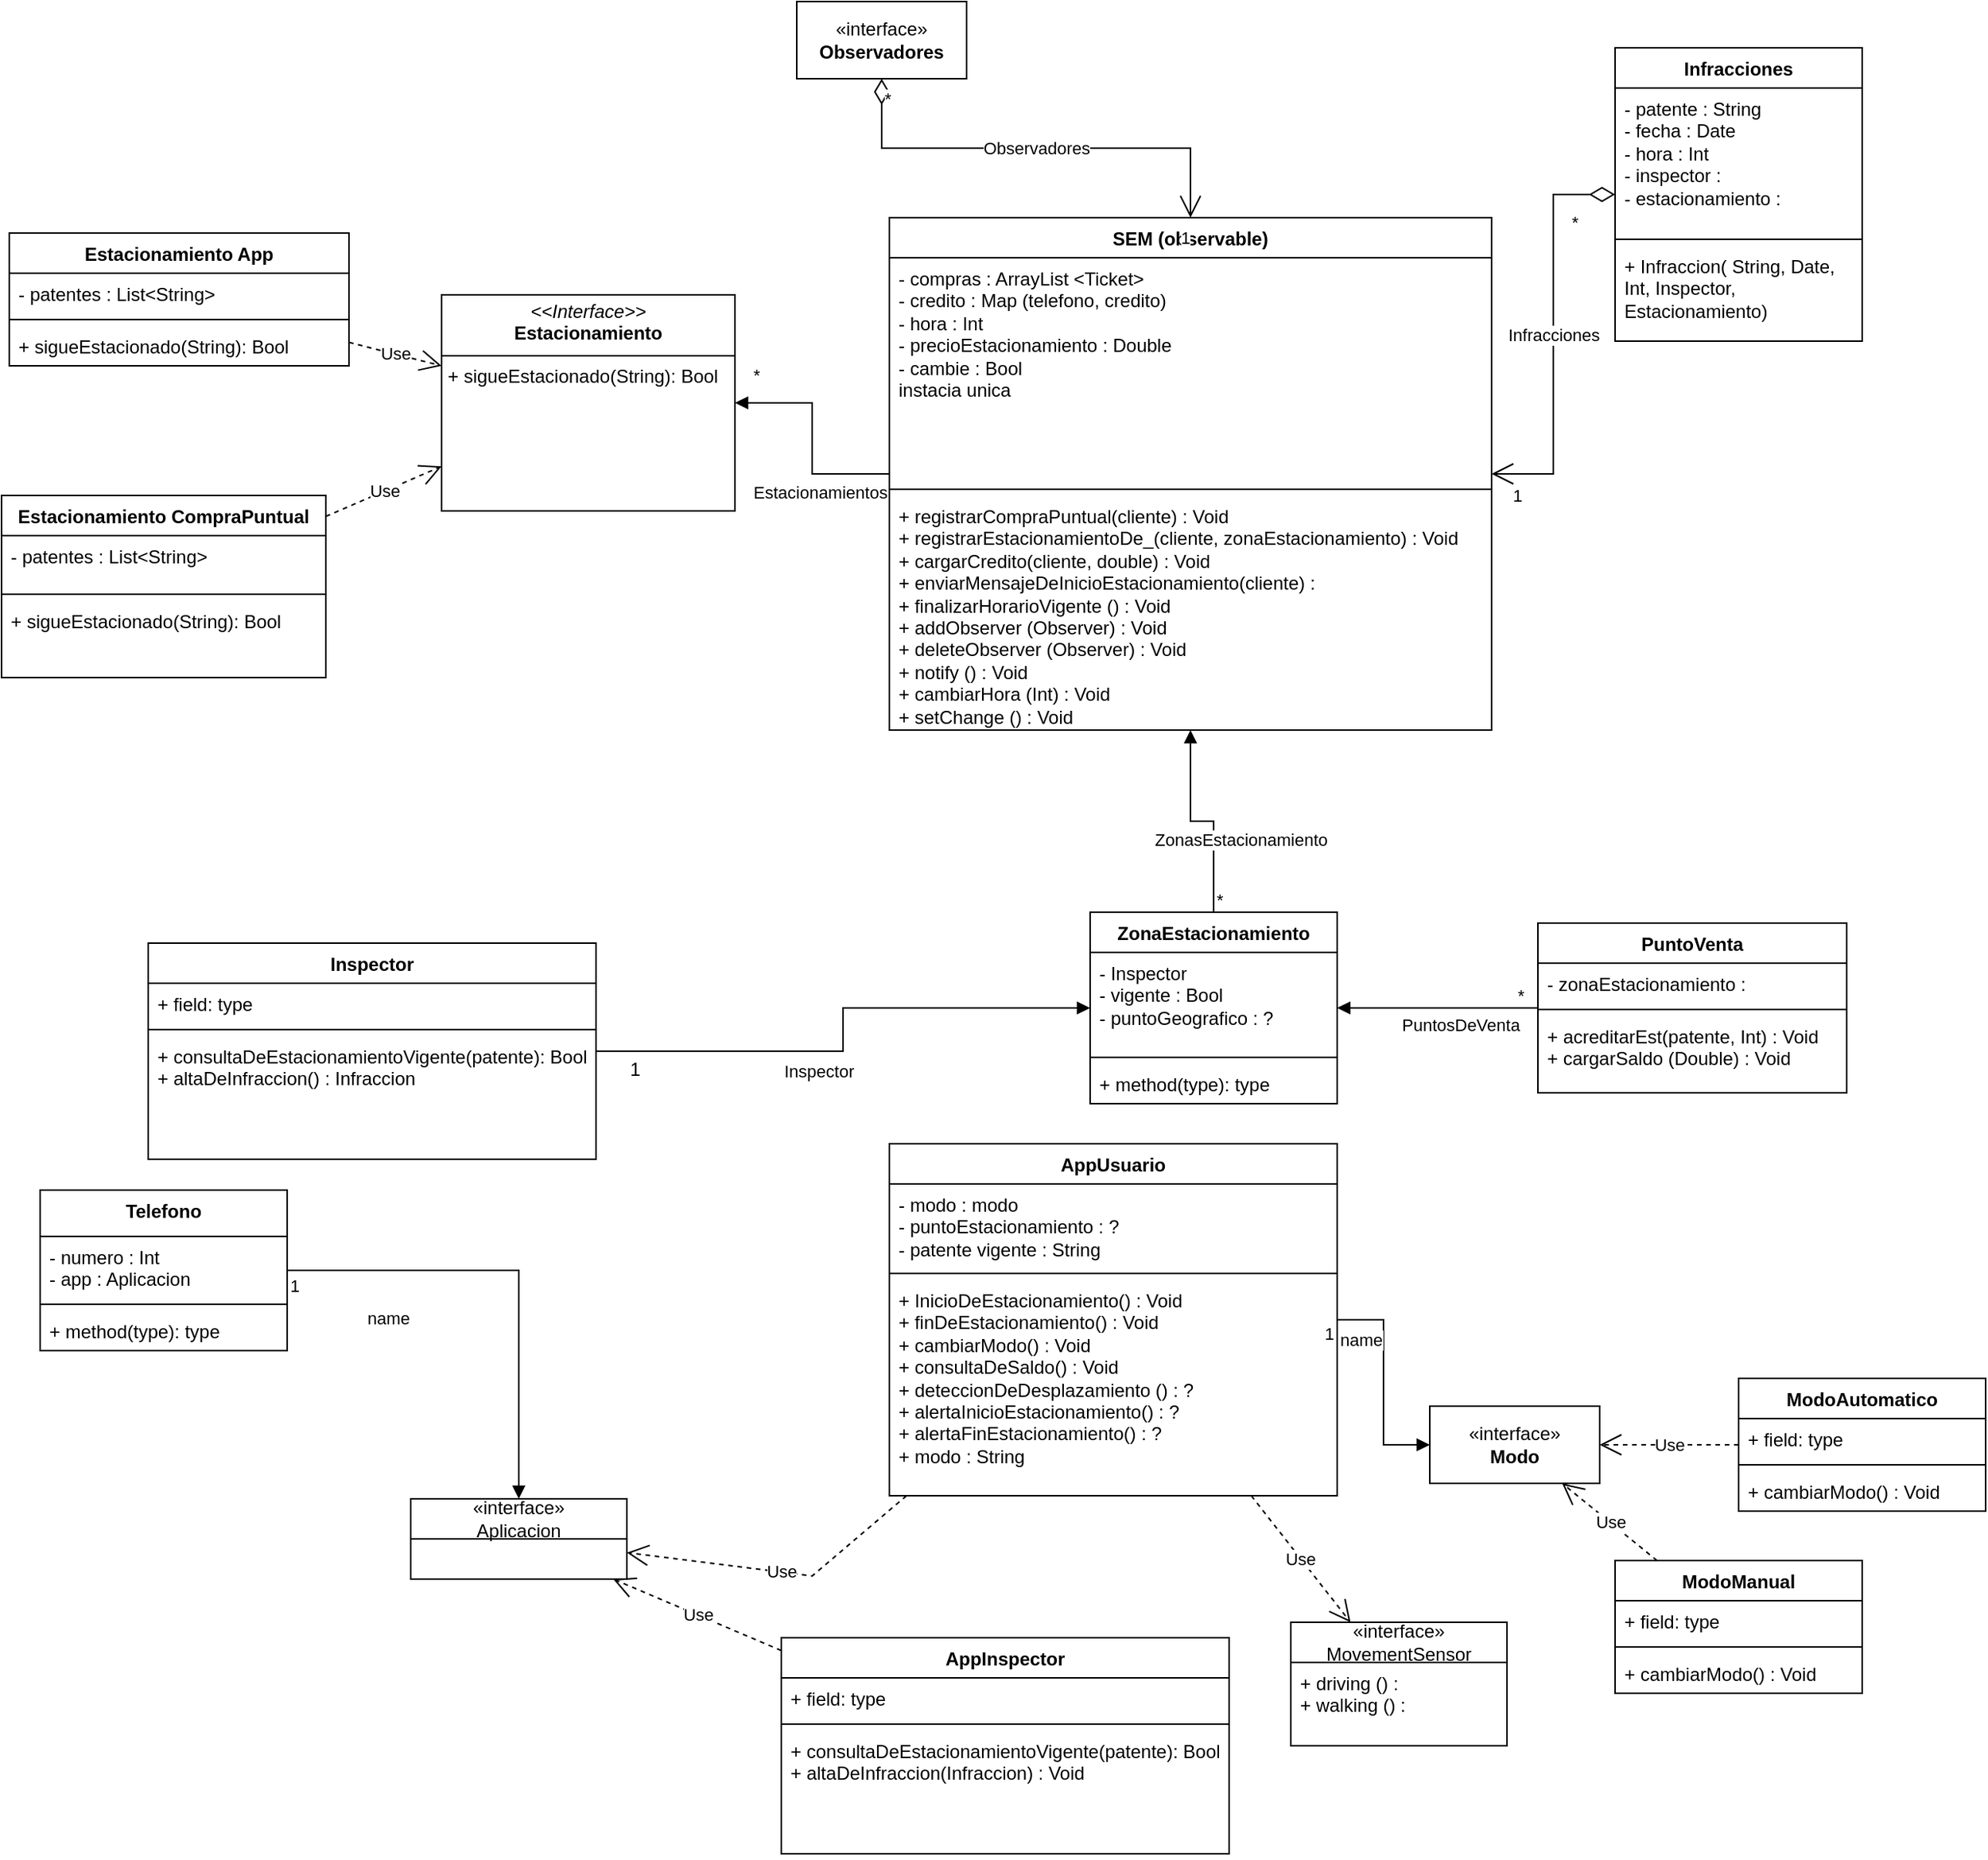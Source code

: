 <mxfile version="24.4.0" type="device">
  <diagram name="Página-1" id="XTu4WGka2R_DLcnF8r3q">
    <mxGraphModel dx="2345" dy="1956" grid="1" gridSize="10" guides="1" tooltips="1" connect="1" arrows="1" fold="1" page="1" pageScale="1" pageWidth="827" pageHeight="1169" math="0" shadow="0">
      <root>
        <mxCell id="0" />
        <mxCell id="1" parent="0" />
        <mxCell id="ymjxS3A1cUJD00krCVP6-1" value="ZonaEstacionamiento" style="swimlane;fontStyle=1;align=center;verticalAlign=top;childLayout=stackLayout;horizontal=1;startSize=26;horizontalStack=0;resizeParent=1;resizeParentMax=0;resizeLast=0;collapsible=1;marginBottom=0;whiteSpace=wrap;html=1;" parent="1" vertex="1">
          <mxGeometry x="650" y="490" width="160" height="124" as="geometry" />
        </mxCell>
        <mxCell id="ymjxS3A1cUJD00krCVP6-2" value="&lt;div&gt;- Inspector&lt;/div&gt;&lt;div&gt;- vigente : Bool&lt;/div&gt;&lt;div&gt;- puntoGeografico : ?&amp;nbsp;&lt;/div&gt;" style="text;strokeColor=none;fillColor=none;align=left;verticalAlign=top;spacingLeft=4;spacingRight=4;overflow=hidden;rotatable=0;points=[[0,0.5],[1,0.5]];portConstraint=eastwest;whiteSpace=wrap;html=1;" parent="ymjxS3A1cUJD00krCVP6-1" vertex="1">
          <mxGeometry y="26" width="160" height="64" as="geometry" />
        </mxCell>
        <mxCell id="ymjxS3A1cUJD00krCVP6-3" value="" style="line;strokeWidth=1;fillColor=none;align=left;verticalAlign=middle;spacingTop=-1;spacingLeft=3;spacingRight=3;rotatable=0;labelPosition=right;points=[];portConstraint=eastwest;strokeColor=inherit;" parent="ymjxS3A1cUJD00krCVP6-1" vertex="1">
          <mxGeometry y="90" width="160" height="8" as="geometry" />
        </mxCell>
        <mxCell id="ymjxS3A1cUJD00krCVP6-4" value="+ method(type): type" style="text;strokeColor=none;fillColor=none;align=left;verticalAlign=top;spacingLeft=4;spacingRight=4;overflow=hidden;rotatable=0;points=[[0,0.5],[1,0.5]];portConstraint=eastwest;whiteSpace=wrap;html=1;" parent="ymjxS3A1cUJD00krCVP6-1" vertex="1">
          <mxGeometry y="98" width="160" height="26" as="geometry" />
        </mxCell>
        <mxCell id="ymjxS3A1cUJD00krCVP6-5" value="PuntoVenta" style="swimlane;fontStyle=1;align=center;verticalAlign=top;childLayout=stackLayout;horizontal=1;startSize=26;horizontalStack=0;resizeParent=1;resizeParentMax=0;resizeLast=0;collapsible=1;marginBottom=0;whiteSpace=wrap;html=1;" parent="1" vertex="1">
          <mxGeometry x="940" y="497" width="200" height="110" as="geometry" />
        </mxCell>
        <mxCell id="ymjxS3A1cUJD00krCVP6-6" value="- zonaEstacionamiento :&amp;nbsp;" style="text;strokeColor=none;fillColor=none;align=left;verticalAlign=top;spacingLeft=4;spacingRight=4;overflow=hidden;rotatable=0;points=[[0,0.5],[1,0.5]];portConstraint=eastwest;whiteSpace=wrap;html=1;" parent="ymjxS3A1cUJD00krCVP6-5" vertex="1">
          <mxGeometry y="26" width="200" height="26" as="geometry" />
        </mxCell>
        <mxCell id="ymjxS3A1cUJD00krCVP6-7" value="" style="line;strokeWidth=1;fillColor=none;align=left;verticalAlign=middle;spacingTop=-1;spacingLeft=3;spacingRight=3;rotatable=0;labelPosition=right;points=[];portConstraint=eastwest;strokeColor=inherit;" parent="ymjxS3A1cUJD00krCVP6-5" vertex="1">
          <mxGeometry y="52" width="200" height="8" as="geometry" />
        </mxCell>
        <mxCell id="ymjxS3A1cUJD00krCVP6-8" value="+ acreditarEst(patente, Int) : Void&lt;div&gt;+ cargarSaldo (Double) : Void&lt;/div&gt;" style="text;strokeColor=none;fillColor=none;align=left;verticalAlign=top;spacingLeft=4;spacingRight=4;overflow=hidden;rotatable=0;points=[[0,0.5],[1,0.5]];portConstraint=eastwest;whiteSpace=wrap;html=1;" parent="ymjxS3A1cUJD00krCVP6-5" vertex="1">
          <mxGeometry y="60" width="200" height="50" as="geometry" />
        </mxCell>
        <mxCell id="ymjxS3A1cUJD00krCVP6-9" value="AppUsuario" style="swimlane;fontStyle=1;align=center;verticalAlign=top;childLayout=stackLayout;horizontal=1;startSize=26;horizontalStack=0;resizeParent=1;resizeParentMax=0;resizeLast=0;collapsible=1;marginBottom=0;whiteSpace=wrap;html=1;" parent="1" vertex="1">
          <mxGeometry x="520" y="640" width="290" height="228" as="geometry" />
        </mxCell>
        <mxCell id="ymjxS3A1cUJD00krCVP6-10" value="- modo : modo&lt;div&gt;- puntoEstacionamiento : ?&lt;/div&gt;&lt;div&gt;- patente vigente : String&lt;/div&gt;" style="text;strokeColor=none;fillColor=none;align=left;verticalAlign=top;spacingLeft=4;spacingRight=4;overflow=hidden;rotatable=0;points=[[0,0.5],[1,0.5]];portConstraint=eastwest;whiteSpace=wrap;html=1;" parent="ymjxS3A1cUJD00krCVP6-9" vertex="1">
          <mxGeometry y="26" width="290" height="54" as="geometry" />
        </mxCell>
        <mxCell id="ymjxS3A1cUJD00krCVP6-11" value="" style="line;strokeWidth=1;fillColor=none;align=left;verticalAlign=middle;spacingTop=-1;spacingLeft=3;spacingRight=3;rotatable=0;labelPosition=right;points=[];portConstraint=eastwest;strokeColor=inherit;" parent="ymjxS3A1cUJD00krCVP6-9" vertex="1">
          <mxGeometry y="80" width="290" height="8" as="geometry" />
        </mxCell>
        <mxCell id="ymjxS3A1cUJD00krCVP6-12" value="+ InicioDeEstacionamiento() : Void&lt;br&gt;+ finDeEstacionamiento() : Void&lt;div&gt;+ cambiarModo() : Void&lt;br&gt;&lt;div&gt;+ consultaDeSaldo() : Void&lt;/div&gt;&lt;div&gt;+ deteccionDeDesplazamiento () : ?&lt;/div&gt;&lt;div&gt;+ alertaInicioEstacionamiento() : ?&lt;/div&gt;&lt;div&gt;+ alertaFinEstacionamiento() : ?&lt;/div&gt;&lt;div&gt;+ modo : String&lt;/div&gt;&lt;/div&gt;" style="text;strokeColor=none;fillColor=none;align=left;verticalAlign=top;spacingLeft=4;spacingRight=4;overflow=hidden;rotatable=0;points=[[0,0.5],[1,0.5]];portConstraint=eastwest;whiteSpace=wrap;html=1;" parent="ymjxS3A1cUJD00krCVP6-9" vertex="1">
          <mxGeometry y="88" width="290" height="140" as="geometry" />
        </mxCell>
        <mxCell id="ymjxS3A1cUJD00krCVP6-13" value="SEM (observable)" style="swimlane;fontStyle=1;align=center;verticalAlign=top;childLayout=stackLayout;horizontal=1;startSize=26;horizontalStack=0;resizeParent=1;resizeParentMax=0;resizeLast=0;collapsible=1;marginBottom=0;whiteSpace=wrap;html=1;" parent="1" vertex="1">
          <mxGeometry x="520" y="40" width="390" height="332" as="geometry" />
        </mxCell>
        <mxCell id="ymjxS3A1cUJD00krCVP6-14" value="&lt;div&gt;&lt;span style=&quot;background-color: initial;&quot;&gt;- compras : ArrayList &amp;lt;Ticket&amp;gt;&lt;/span&gt;&lt;br&gt;&lt;/div&gt;&lt;div&gt;- credito : Map (telefono, credito)&lt;/div&gt;&lt;div&gt;- hora : Int&lt;/div&gt;&lt;div&gt;- precioEstacionamiento : Double&lt;/div&gt;&lt;div&gt;- cambie : Bool&lt;/div&gt;instacia unica" style="text;strokeColor=none;fillColor=none;align=left;verticalAlign=top;spacingLeft=4;spacingRight=4;overflow=hidden;rotatable=0;points=[[0,0.5],[1,0.5]];portConstraint=eastwest;whiteSpace=wrap;html=1;" parent="ymjxS3A1cUJD00krCVP6-13" vertex="1">
          <mxGeometry y="26" width="390" height="146" as="geometry" />
        </mxCell>
        <mxCell id="ymjxS3A1cUJD00krCVP6-15" value="" style="line;strokeWidth=1;fillColor=none;align=left;verticalAlign=middle;spacingTop=-1;spacingLeft=3;spacingRight=3;rotatable=0;labelPosition=right;points=[];portConstraint=eastwest;strokeColor=inherit;" parent="ymjxS3A1cUJD00krCVP6-13" vertex="1">
          <mxGeometry y="172" width="390" height="8" as="geometry" />
        </mxCell>
        <mxCell id="ymjxS3A1cUJD00krCVP6-16" value="+ registrarCompraPuntual(cliente) : Void&lt;div&gt;+ registrarEstacionamientoDe_(cliente, zonaEstacionamiento) : Void&lt;br&gt;&lt;div&gt;+ cargarCredito(cliente, double) : Void&lt;/div&gt;&lt;div&gt;+&amp;nbsp;enviarMensajeDeInicioEstacionamiento(cliente) :&lt;/div&gt;&lt;div&gt;+ finalizarHorarioVigente () : Void&lt;/div&gt;&lt;/div&gt;&lt;div&gt;+ addObserver (Observer) : Void&lt;/div&gt;&lt;div&gt;+ deleteObserver (Observer) : Void&lt;/div&gt;&lt;div&gt;+ notify () : Void&lt;/div&gt;&lt;div&gt;+ cambiarHora (Int) : Void&lt;/div&gt;&lt;div&gt;+ setChange () : Void&lt;/div&gt;" style="text;strokeColor=none;fillColor=none;align=left;verticalAlign=top;spacingLeft=4;spacingRight=4;overflow=hidden;rotatable=0;points=[[0,0.5],[1,0.5]];portConstraint=eastwest;whiteSpace=wrap;html=1;" parent="ymjxS3A1cUJD00krCVP6-13" vertex="1">
          <mxGeometry y="180" width="390" height="152" as="geometry" />
        </mxCell>
        <mxCell id="ymjxS3A1cUJD00krCVP6-17" value="Inspector" style="swimlane;fontStyle=1;align=center;verticalAlign=top;childLayout=stackLayout;horizontal=1;startSize=26;horizontalStack=0;resizeParent=1;resizeParentMax=0;resizeLast=0;collapsible=1;marginBottom=0;whiteSpace=wrap;html=1;" parent="1" vertex="1">
          <mxGeometry x="40" y="510" width="290" height="140" as="geometry" />
        </mxCell>
        <mxCell id="ymjxS3A1cUJD00krCVP6-18" value="+ field: type" style="text;strokeColor=none;fillColor=none;align=left;verticalAlign=top;spacingLeft=4;spacingRight=4;overflow=hidden;rotatable=0;points=[[0,0.5],[1,0.5]];portConstraint=eastwest;whiteSpace=wrap;html=1;" parent="ymjxS3A1cUJD00krCVP6-17" vertex="1">
          <mxGeometry y="26" width="290" height="26" as="geometry" />
        </mxCell>
        <mxCell id="ymjxS3A1cUJD00krCVP6-19" value="" style="line;strokeWidth=1;fillColor=none;align=left;verticalAlign=middle;spacingTop=-1;spacingLeft=3;spacingRight=3;rotatable=0;labelPosition=right;points=[];portConstraint=eastwest;strokeColor=inherit;" parent="ymjxS3A1cUJD00krCVP6-17" vertex="1">
          <mxGeometry y="52" width="290" height="8" as="geometry" />
        </mxCell>
        <mxCell id="ymjxS3A1cUJD00krCVP6-20" value="+ consultaDeEstacionamientoVigente(patente): Bool&lt;div&gt;+ altaDeInfraccion() : Infraccion&lt;/div&gt;" style="text;strokeColor=none;fillColor=none;align=left;verticalAlign=top;spacingLeft=4;spacingRight=4;overflow=hidden;rotatable=0;points=[[0,0.5],[1,0.5]];portConstraint=eastwest;whiteSpace=wrap;html=1;" parent="ymjxS3A1cUJD00krCVP6-17" vertex="1">
          <mxGeometry y="60" width="290" height="80" as="geometry" />
        </mxCell>
        <mxCell id="ymjxS3A1cUJD00krCVP6-26" value="Infracciones" style="swimlane;fontStyle=1;align=center;verticalAlign=top;childLayout=stackLayout;horizontal=1;startSize=26;horizontalStack=0;resizeParent=1;resizeParentMax=0;resizeLast=0;collapsible=1;marginBottom=0;whiteSpace=wrap;html=1;" parent="1" vertex="1">
          <mxGeometry x="990" y="-70" width="160" height="190" as="geometry">
            <mxRectangle x="990" y="-70" width="110" height="30" as="alternateBounds" />
          </mxGeometry>
        </mxCell>
        <mxCell id="ymjxS3A1cUJD00krCVP6-27" value="&lt;div&gt;- patente : String&lt;/div&gt;&lt;div&gt;&lt;span style=&quot;background-color: initial;&quot;&gt;- fecha : Date&lt;/span&gt;&lt;/div&gt;&lt;div&gt;- hora : Int&lt;/div&gt;&lt;div&gt;- inspector :&amp;nbsp;&amp;nbsp;&lt;/div&gt;&lt;div&gt;- estacionamiento :&lt;/div&gt;" style="text;strokeColor=none;fillColor=none;align=left;verticalAlign=top;spacingLeft=4;spacingRight=4;overflow=hidden;rotatable=0;points=[[0,0.5],[1,0.5]];portConstraint=eastwest;whiteSpace=wrap;html=1;" parent="ymjxS3A1cUJD00krCVP6-26" vertex="1">
          <mxGeometry y="26" width="160" height="94" as="geometry" />
        </mxCell>
        <mxCell id="ymjxS3A1cUJD00krCVP6-28" value="" style="line;strokeWidth=1;fillColor=none;align=left;verticalAlign=middle;spacingTop=-1;spacingLeft=3;spacingRight=3;rotatable=0;labelPosition=right;points=[];portConstraint=eastwest;strokeColor=inherit;" parent="ymjxS3A1cUJD00krCVP6-26" vertex="1">
          <mxGeometry y="120" width="160" height="8" as="geometry" />
        </mxCell>
        <mxCell id="ymjxS3A1cUJD00krCVP6-29" value="+ Infraccion( String, Date, Int, Inspector, Estacionamiento)" style="text;strokeColor=none;fillColor=none;align=left;verticalAlign=top;spacingLeft=4;spacingRight=4;overflow=hidden;rotatable=0;points=[[0,0.5],[1,0.5]];portConstraint=eastwest;whiteSpace=wrap;html=1;" parent="ymjxS3A1cUJD00krCVP6-26" vertex="1">
          <mxGeometry y="128" width="160" height="62" as="geometry" />
        </mxCell>
        <mxCell id="ymjxS3A1cUJD00krCVP6-56" value="Telefono" style="swimlane;fontStyle=1;align=center;verticalAlign=top;childLayout=stackLayout;horizontal=1;startSize=30;horizontalStack=0;resizeParent=1;resizeParentMax=0;resizeLast=0;collapsible=1;marginBottom=0;whiteSpace=wrap;html=1;" parent="1" vertex="1">
          <mxGeometry x="-30" y="670" width="160" height="104" as="geometry" />
        </mxCell>
        <mxCell id="ymjxS3A1cUJD00krCVP6-57" value="- numero : Int&lt;div&gt;- app : Aplicacion&lt;/div&gt;" style="text;strokeColor=none;fillColor=none;align=left;verticalAlign=top;spacingLeft=4;spacingRight=4;overflow=hidden;rotatable=0;points=[[0,0.5],[1,0.5]];portConstraint=eastwest;whiteSpace=wrap;html=1;" parent="ymjxS3A1cUJD00krCVP6-56" vertex="1">
          <mxGeometry y="30" width="160" height="40" as="geometry" />
        </mxCell>
        <mxCell id="ymjxS3A1cUJD00krCVP6-58" value="" style="line;strokeWidth=1;fillColor=none;align=left;verticalAlign=middle;spacingTop=-1;spacingLeft=3;spacingRight=3;rotatable=0;labelPosition=right;points=[];portConstraint=eastwest;strokeColor=inherit;" parent="ymjxS3A1cUJD00krCVP6-56" vertex="1">
          <mxGeometry y="70" width="160" height="8" as="geometry" />
        </mxCell>
        <mxCell id="ymjxS3A1cUJD00krCVP6-59" value="+ method(type): type" style="text;strokeColor=none;fillColor=none;align=left;verticalAlign=top;spacingLeft=4;spacingRight=4;overflow=hidden;rotatable=0;points=[[0,0.5],[1,0.5]];portConstraint=eastwest;whiteSpace=wrap;html=1;" parent="ymjxS3A1cUJD00krCVP6-56" vertex="1">
          <mxGeometry y="78" width="160" height="26" as="geometry" />
        </mxCell>
        <mxCell id="ymjxS3A1cUJD00krCVP6-62" value="name" style="endArrow=block;endFill=1;html=1;edgeStyle=orthogonalEdgeStyle;align=left;verticalAlign=top;rounded=0;" parent="1" source="ymjxS3A1cUJD00krCVP6-56" target="ymjxS3A1cUJD00krCVP6-133" edge="1">
          <mxGeometry x="-0.664" y="-18" relative="1" as="geometry">
            <mxPoint x="240" y="557" as="sourcePoint" />
            <mxPoint x="230" y="634" as="targetPoint" />
            <mxPoint as="offset" />
          </mxGeometry>
        </mxCell>
        <mxCell id="ymjxS3A1cUJD00krCVP6-63" value="1" style="edgeLabel;resizable=0;html=1;align=left;verticalAlign=bottom;" parent="ymjxS3A1cUJD00krCVP6-62" connectable="0" vertex="1">
          <mxGeometry x="-1" relative="1" as="geometry">
            <mxPoint y="18" as="offset" />
          </mxGeometry>
        </mxCell>
        <mxCell id="ymjxS3A1cUJD00krCVP6-87" value="Infracciones" style="endArrow=open;html=1;endSize=12;startArrow=diamondThin;startSize=14;startFill=0;edgeStyle=orthogonalEdgeStyle;rounded=0;" parent="1" source="ymjxS3A1cUJD00krCVP6-26" target="ymjxS3A1cUJD00krCVP6-13" edge="1">
          <mxGeometry relative="1" as="geometry">
            <mxPoint x="470" y="160" as="sourcePoint" />
            <mxPoint x="630" y="160" as="targetPoint" />
          </mxGeometry>
        </mxCell>
        <mxCell id="ymjxS3A1cUJD00krCVP6-88" value="*" style="edgeLabel;resizable=0;html=1;align=left;verticalAlign=top;" parent="ymjxS3A1cUJD00krCVP6-87" connectable="0" vertex="1">
          <mxGeometry x="-1" relative="1" as="geometry">
            <mxPoint x="-30" y="5" as="offset" />
          </mxGeometry>
        </mxCell>
        <mxCell id="ymjxS3A1cUJD00krCVP6-89" value="1" style="edgeLabel;resizable=0;html=1;align=right;verticalAlign=top;" parent="ymjxS3A1cUJD00krCVP6-87" connectable="0" vertex="1">
          <mxGeometry x="1" relative="1" as="geometry">
            <mxPoint x="20" y="1" as="offset" />
          </mxGeometry>
        </mxCell>
        <mxCell id="ymjxS3A1cUJD00krCVP6-94" value="«interface»&lt;br&gt;&lt;b&gt;Observadores&lt;/b&gt;" style="html=1;whiteSpace=wrap;" parent="1" vertex="1">
          <mxGeometry x="460" y="-100" width="110" height="50" as="geometry" />
        </mxCell>
        <mxCell id="ymjxS3A1cUJD00krCVP6-95" value="Observadores" style="endArrow=open;html=1;endSize=12;startArrow=diamondThin;startSize=14;startFill=0;edgeStyle=orthogonalEdgeStyle;rounded=0;" parent="1" source="ymjxS3A1cUJD00krCVP6-94" target="ymjxS3A1cUJD00krCVP6-13" edge="1">
          <mxGeometry relative="1" as="geometry">
            <mxPoint x="370" y="148.5" as="sourcePoint" />
            <mxPoint x="530" y="148.5" as="targetPoint" />
          </mxGeometry>
        </mxCell>
        <mxCell id="ymjxS3A1cUJD00krCVP6-96" value="*" style="edgeLabel;resizable=0;html=1;align=left;verticalAlign=top;" parent="ymjxS3A1cUJD00krCVP6-95" connectable="0" vertex="1">
          <mxGeometry x="-1" relative="1" as="geometry" />
        </mxCell>
        <mxCell id="ymjxS3A1cUJD00krCVP6-97" value="1" style="edgeLabel;resizable=0;html=1;align=right;verticalAlign=top;" parent="ymjxS3A1cUJD00krCVP6-95" connectable="0" vertex="1">
          <mxGeometry x="1" relative="1" as="geometry" />
        </mxCell>
        <mxCell id="ymjxS3A1cUJD00krCVP6-99" value="«interface»&lt;div&gt;MovementSensor&lt;/div&gt;" style="swimlane;fontStyle=0;childLayout=stackLayout;horizontal=1;startSize=26;fillColor=none;horizontalStack=0;resizeParent=1;resizeParentMax=0;resizeLast=0;collapsible=1;marginBottom=0;whiteSpace=wrap;html=1;" parent="1" vertex="1">
          <mxGeometry x="780" y="950" width="140" height="80" as="geometry" />
        </mxCell>
        <mxCell id="ymjxS3A1cUJD00krCVP6-100" value="+ driving () :&amp;nbsp;&lt;div&gt;+ walking () :&lt;/div&gt;" style="text;strokeColor=none;fillColor=none;align=left;verticalAlign=top;spacingLeft=4;spacingRight=4;overflow=hidden;rotatable=0;points=[[0,0.5],[1,0.5]];portConstraint=eastwest;whiteSpace=wrap;html=1;" parent="ymjxS3A1cUJD00krCVP6-99" vertex="1">
          <mxGeometry y="26" width="140" height="54" as="geometry" />
        </mxCell>
        <mxCell id="ymjxS3A1cUJD00krCVP6-103" value="Use" style="endArrow=open;endSize=12;dashed=1;html=1;rounded=0;" parent="1" source="ymjxS3A1cUJD00krCVP6-9" target="ymjxS3A1cUJD00krCVP6-99" edge="1">
          <mxGeometry width="160" relative="1" as="geometry">
            <mxPoint x="490" y="910" as="sourcePoint" />
            <mxPoint x="494" y="820" as="targetPoint" />
          </mxGeometry>
        </mxCell>
        <mxCell id="ymjxS3A1cUJD00krCVP6-104" value="ModoAutomatico" style="swimlane;fontStyle=1;align=center;verticalAlign=top;childLayout=stackLayout;horizontal=1;startSize=26;horizontalStack=0;resizeParent=1;resizeParentMax=0;resizeLast=0;collapsible=1;marginBottom=0;whiteSpace=wrap;html=1;" parent="1" vertex="1">
          <mxGeometry x="1070" y="792" width="160" height="86" as="geometry" />
        </mxCell>
        <mxCell id="ymjxS3A1cUJD00krCVP6-105" value="+ field: type" style="text;strokeColor=none;fillColor=none;align=left;verticalAlign=top;spacingLeft=4;spacingRight=4;overflow=hidden;rotatable=0;points=[[0,0.5],[1,0.5]];portConstraint=eastwest;whiteSpace=wrap;html=1;" parent="ymjxS3A1cUJD00krCVP6-104" vertex="1">
          <mxGeometry y="26" width="160" height="26" as="geometry" />
        </mxCell>
        <mxCell id="ymjxS3A1cUJD00krCVP6-106" value="" style="line;strokeWidth=1;fillColor=none;align=left;verticalAlign=middle;spacingTop=-1;spacingLeft=3;spacingRight=3;rotatable=0;labelPosition=right;points=[];portConstraint=eastwest;strokeColor=inherit;" parent="ymjxS3A1cUJD00krCVP6-104" vertex="1">
          <mxGeometry y="52" width="160" height="8" as="geometry" />
        </mxCell>
        <mxCell id="ymjxS3A1cUJD00krCVP6-107" value="+ cambiarModo() : Void" style="text;strokeColor=none;fillColor=none;align=left;verticalAlign=top;spacingLeft=4;spacingRight=4;overflow=hidden;rotatable=0;points=[[0,0.5],[1,0.5]];portConstraint=eastwest;whiteSpace=wrap;html=1;" parent="ymjxS3A1cUJD00krCVP6-104" vertex="1">
          <mxGeometry y="60" width="160" height="26" as="geometry" />
        </mxCell>
        <mxCell id="ymjxS3A1cUJD00krCVP6-108" value="ModoManual" style="swimlane;fontStyle=1;align=center;verticalAlign=top;childLayout=stackLayout;horizontal=1;startSize=26;horizontalStack=0;resizeParent=1;resizeParentMax=0;resizeLast=0;collapsible=1;marginBottom=0;whiteSpace=wrap;html=1;" parent="1" vertex="1">
          <mxGeometry x="990" y="910" width="160" height="86" as="geometry" />
        </mxCell>
        <mxCell id="ymjxS3A1cUJD00krCVP6-109" value="+ field: type" style="text;strokeColor=none;fillColor=none;align=left;verticalAlign=top;spacingLeft=4;spacingRight=4;overflow=hidden;rotatable=0;points=[[0,0.5],[1,0.5]];portConstraint=eastwest;whiteSpace=wrap;html=1;" parent="ymjxS3A1cUJD00krCVP6-108" vertex="1">
          <mxGeometry y="26" width="160" height="26" as="geometry" />
        </mxCell>
        <mxCell id="ymjxS3A1cUJD00krCVP6-110" value="" style="line;strokeWidth=1;fillColor=none;align=left;verticalAlign=middle;spacingTop=-1;spacingLeft=3;spacingRight=3;rotatable=0;labelPosition=right;points=[];portConstraint=eastwest;strokeColor=inherit;" parent="ymjxS3A1cUJD00krCVP6-108" vertex="1">
          <mxGeometry y="52" width="160" height="8" as="geometry" />
        </mxCell>
        <mxCell id="ymjxS3A1cUJD00krCVP6-111" value="+ cambiarModo() : Void" style="text;strokeColor=none;fillColor=none;align=left;verticalAlign=top;spacingLeft=4;spacingRight=4;overflow=hidden;rotatable=0;points=[[0,0.5],[1,0.5]];portConstraint=eastwest;whiteSpace=wrap;html=1;" parent="ymjxS3A1cUJD00krCVP6-108" vertex="1">
          <mxGeometry y="60" width="160" height="26" as="geometry" />
        </mxCell>
        <mxCell id="ymjxS3A1cUJD00krCVP6-112" value="«interface»&lt;br&gt;&lt;b&gt;Modo&lt;/b&gt;" style="html=1;whiteSpace=wrap;" parent="1" vertex="1">
          <mxGeometry x="870" y="810" width="110" height="50" as="geometry" />
        </mxCell>
        <mxCell id="ymjxS3A1cUJD00krCVP6-114" value="Use" style="endArrow=open;endSize=12;dashed=1;html=1;rounded=0;" parent="1" source="ymjxS3A1cUJD00krCVP6-104" target="ymjxS3A1cUJD00krCVP6-112" edge="1">
          <mxGeometry width="160" relative="1" as="geometry">
            <mxPoint x="890" y="900" as="sourcePoint" />
            <mxPoint x="964" y="950" as="targetPoint" />
          </mxGeometry>
        </mxCell>
        <mxCell id="ymjxS3A1cUJD00krCVP6-117" value="Use" style="endArrow=open;endSize=12;dashed=1;html=1;rounded=0;" parent="1" source="ymjxS3A1cUJD00krCVP6-108" target="ymjxS3A1cUJD00krCVP6-112" edge="1">
          <mxGeometry width="160" relative="1" as="geometry">
            <mxPoint x="1080" y="845" as="sourcePoint" />
            <mxPoint x="960" y="845" as="targetPoint" />
          </mxGeometry>
        </mxCell>
        <mxCell id="ymjxS3A1cUJD00krCVP6-118" value="name" style="endArrow=block;endFill=1;html=1;edgeStyle=orthogonalEdgeStyle;align=left;verticalAlign=top;rounded=0;" parent="1" source="ymjxS3A1cUJD00krCVP6-9" target="ymjxS3A1cUJD00krCVP6-112" edge="1">
          <mxGeometry x="-1" relative="1" as="geometry">
            <mxPoint x="540" y="968.25" as="sourcePoint" />
            <mxPoint x="860" y="937.25" as="targetPoint" />
          </mxGeometry>
        </mxCell>
        <mxCell id="ymjxS3A1cUJD00krCVP6-119" value="1" style="edgeLabel;resizable=0;html=1;align=left;verticalAlign=bottom;" parent="ymjxS3A1cUJD00krCVP6-118" connectable="0" vertex="1">
          <mxGeometry x="-1" relative="1" as="geometry">
            <mxPoint x="-10" y="17" as="offset" />
          </mxGeometry>
        </mxCell>
        <mxCell id="ymjxS3A1cUJD00krCVP6-125" value="AppInspector" style="swimlane;fontStyle=1;align=center;verticalAlign=top;childLayout=stackLayout;horizontal=1;startSize=26;horizontalStack=0;resizeParent=1;resizeParentMax=0;resizeLast=0;collapsible=1;marginBottom=0;whiteSpace=wrap;html=1;" parent="1" vertex="1">
          <mxGeometry x="450" y="960" width="290" height="140" as="geometry" />
        </mxCell>
        <mxCell id="ymjxS3A1cUJD00krCVP6-126" value="+ field: type" style="text;strokeColor=none;fillColor=none;align=left;verticalAlign=top;spacingLeft=4;spacingRight=4;overflow=hidden;rotatable=0;points=[[0,0.5],[1,0.5]];portConstraint=eastwest;whiteSpace=wrap;html=1;" parent="ymjxS3A1cUJD00krCVP6-125" vertex="1">
          <mxGeometry y="26" width="290" height="26" as="geometry" />
        </mxCell>
        <mxCell id="ymjxS3A1cUJD00krCVP6-127" value="" style="line;strokeWidth=1;fillColor=none;align=left;verticalAlign=middle;spacingTop=-1;spacingLeft=3;spacingRight=3;rotatable=0;labelPosition=right;points=[];portConstraint=eastwest;strokeColor=inherit;" parent="ymjxS3A1cUJD00krCVP6-125" vertex="1">
          <mxGeometry y="52" width="290" height="8" as="geometry" />
        </mxCell>
        <mxCell id="ymjxS3A1cUJD00krCVP6-128" value="+ consultaDeEstacionamientoVigente(patente): Bool&lt;div&gt;+ altaDeInfraccion(Infraccion) : Void&lt;/div&gt;" style="text;strokeColor=none;fillColor=none;align=left;verticalAlign=top;spacingLeft=4;spacingRight=4;overflow=hidden;rotatable=0;points=[[0,0.5],[1,0.5]];portConstraint=eastwest;whiteSpace=wrap;html=1;" parent="ymjxS3A1cUJD00krCVP6-125" vertex="1">
          <mxGeometry y="60" width="290" height="80" as="geometry" />
        </mxCell>
        <mxCell id="ymjxS3A1cUJD00krCVP6-133" value="«interface»&lt;div&gt;Aplicacion&lt;/div&gt;" style="swimlane;fontStyle=0;childLayout=stackLayout;horizontal=1;startSize=26;fillColor=none;horizontalStack=0;resizeParent=1;resizeParentMax=0;resizeLast=0;collapsible=1;marginBottom=0;whiteSpace=wrap;html=1;" parent="1" vertex="1">
          <mxGeometry x="210" y="870" width="140" height="52" as="geometry" />
        </mxCell>
        <mxCell id="ymjxS3A1cUJD00krCVP6-140" value="Use" style="endArrow=open;endSize=12;dashed=1;html=1;rounded=0;" parent="1" source="ymjxS3A1cUJD00krCVP6-9" target="ymjxS3A1cUJD00krCVP6-133" edge="1">
          <mxGeometry width="160" relative="1" as="geometry">
            <mxPoint x="380" y="784" as="sourcePoint" />
            <mxPoint x="457" y="886" as="targetPoint" />
            <Array as="points">
              <mxPoint x="470" y="920" />
            </Array>
          </mxGeometry>
        </mxCell>
        <mxCell id="ymjxS3A1cUJD00krCVP6-141" value="Use" style="endArrow=open;endSize=12;dashed=1;html=1;rounded=0;" parent="1" source="ymjxS3A1cUJD00krCVP6-125" target="ymjxS3A1cUJD00krCVP6-133" edge="1">
          <mxGeometry width="160" relative="1" as="geometry">
            <mxPoint x="590" y="860" as="sourcePoint" />
            <mxPoint x="430" y="946" as="targetPoint" />
          </mxGeometry>
        </mxCell>
        <mxCell id="ymjxS3A1cUJD00krCVP6-150" value="Inspector" style="endArrow=block;endFill=1;html=1;edgeStyle=orthogonalEdgeStyle;align=left;verticalAlign=top;rounded=0;" parent="1" source="ymjxS3A1cUJD00krCVP6-17" target="ymjxS3A1cUJD00krCVP6-1" edge="1">
          <mxGeometry x="-0.31" relative="1" as="geometry">
            <mxPoint x="360" y="530" as="sourcePoint" />
            <mxPoint x="520" y="530" as="targetPoint" />
            <mxPoint as="offset" />
          </mxGeometry>
        </mxCell>
        <mxCell id="kQ1EB0cBo9DeVX5bIxho-1" value="Estacionamiento CompraPuntual" style="swimlane;fontStyle=1;align=center;verticalAlign=top;childLayout=stackLayout;horizontal=1;startSize=26;horizontalStack=0;resizeParent=1;resizeParentMax=0;resizeLast=0;collapsible=1;marginBottom=0;whiteSpace=wrap;html=1;" parent="1" vertex="1">
          <mxGeometry x="-55" y="220" width="210" height="118" as="geometry" />
        </mxCell>
        <mxCell id="kQ1EB0cBo9DeVX5bIxho-2" value="- patentes : List&amp;lt;String&amp;gt;" style="text;strokeColor=none;fillColor=none;align=left;verticalAlign=top;spacingLeft=4;spacingRight=4;overflow=hidden;rotatable=0;points=[[0,0.5],[1,0.5]];portConstraint=eastwest;whiteSpace=wrap;html=1;" parent="kQ1EB0cBo9DeVX5bIxho-1" vertex="1">
          <mxGeometry y="26" width="210" height="34" as="geometry" />
        </mxCell>
        <mxCell id="kQ1EB0cBo9DeVX5bIxho-3" value="" style="line;strokeWidth=1;fillColor=none;align=left;verticalAlign=middle;spacingTop=-1;spacingLeft=3;spacingRight=3;rotatable=0;labelPosition=right;points=[];portConstraint=eastwest;strokeColor=inherit;" parent="kQ1EB0cBo9DeVX5bIxho-1" vertex="1">
          <mxGeometry y="60" width="210" height="8" as="geometry" />
        </mxCell>
        <mxCell id="kQ1EB0cBo9DeVX5bIxho-4" value="+ sigueEstacionado(String): Bool" style="text;strokeColor=none;fillColor=none;align=left;verticalAlign=top;spacingLeft=4;spacingRight=4;overflow=hidden;rotatable=0;points=[[0,0.5],[1,0.5]];portConstraint=eastwest;whiteSpace=wrap;html=1;" parent="kQ1EB0cBo9DeVX5bIxho-1" vertex="1">
          <mxGeometry y="68" width="210" height="50" as="geometry" />
        </mxCell>
        <mxCell id="kQ1EB0cBo9DeVX5bIxho-9" value="Estacionamiento App" style="swimlane;fontStyle=1;align=center;verticalAlign=top;childLayout=stackLayout;horizontal=1;startSize=26;horizontalStack=0;resizeParent=1;resizeParentMax=0;resizeLast=0;collapsible=1;marginBottom=0;whiteSpace=wrap;html=1;" parent="1" vertex="1">
          <mxGeometry x="-50" y="50" width="220" height="86" as="geometry" />
        </mxCell>
        <mxCell id="kQ1EB0cBo9DeVX5bIxho-10" value="- patentes : List&amp;lt;String&amp;gt;" style="text;strokeColor=none;fillColor=none;align=left;verticalAlign=top;spacingLeft=4;spacingRight=4;overflow=hidden;rotatable=0;points=[[0,0.5],[1,0.5]];portConstraint=eastwest;whiteSpace=wrap;html=1;" parent="kQ1EB0cBo9DeVX5bIxho-9" vertex="1">
          <mxGeometry y="26" width="220" height="26" as="geometry" />
        </mxCell>
        <mxCell id="kQ1EB0cBo9DeVX5bIxho-11" value="" style="line;strokeWidth=1;fillColor=none;align=left;verticalAlign=middle;spacingTop=-1;spacingLeft=3;spacingRight=3;rotatable=0;labelPosition=right;points=[];portConstraint=eastwest;strokeColor=inherit;" parent="kQ1EB0cBo9DeVX5bIxho-9" vertex="1">
          <mxGeometry y="52" width="220" height="8" as="geometry" />
        </mxCell>
        <mxCell id="kQ1EB0cBo9DeVX5bIxho-12" value="+ sigueEstacionado(String): Bool" style="text;strokeColor=none;fillColor=none;align=left;verticalAlign=top;spacingLeft=4;spacingRight=4;overflow=hidden;rotatable=0;points=[[0,0.5],[1,0.5]];portConstraint=eastwest;whiteSpace=wrap;html=1;" parent="kQ1EB0cBo9DeVX5bIxho-9" vertex="1">
          <mxGeometry y="60" width="220" height="26" as="geometry" />
        </mxCell>
        <mxCell id="kQ1EB0cBo9DeVX5bIxho-13" value="ZonasEstacionamiento" style="endArrow=block;endFill=1;html=1;edgeStyle=orthogonalEdgeStyle;align=left;verticalAlign=top;rounded=0;" parent="1" source="ymjxS3A1cUJD00krCVP6-1" target="ymjxS3A1cUJD00krCVP6-13" edge="1">
          <mxGeometry x="0.128" y="25" relative="1" as="geometry">
            <mxPoint x="635" y="430" as="sourcePoint" />
            <mxPoint x="795" y="430" as="targetPoint" />
            <mxPoint as="offset" />
          </mxGeometry>
        </mxCell>
        <mxCell id="kQ1EB0cBo9DeVX5bIxho-14" value="*" style="edgeLabel;resizable=0;html=1;align=left;verticalAlign=bottom;" parent="kQ1EB0cBo9DeVX5bIxho-13" connectable="0" vertex="1">
          <mxGeometry x="-1" relative="1" as="geometry" />
        </mxCell>
        <mxCell id="kQ1EB0cBo9DeVX5bIxho-15" value="PuntosDeVenta" style="endArrow=block;endFill=1;html=1;edgeStyle=orthogonalEdgeStyle;align=left;verticalAlign=top;rounded=0;" parent="1" source="ymjxS3A1cUJD00krCVP6-5" target="ymjxS3A1cUJD00krCVP6-1" edge="1">
          <mxGeometry x="0.385" y="-2" relative="1" as="geometry">
            <mxPoint x="870" y="450" as="sourcePoint" />
            <mxPoint x="1030" y="450" as="targetPoint" />
            <mxPoint as="offset" />
          </mxGeometry>
        </mxCell>
        <mxCell id="kQ1EB0cBo9DeVX5bIxho-16" value="*" style="edgeLabel;resizable=0;html=1;align=left;verticalAlign=bottom;" parent="kQ1EB0cBo9DeVX5bIxho-15" connectable="0" vertex="1">
          <mxGeometry x="-1" relative="1" as="geometry">
            <mxPoint x="-15" as="offset" />
          </mxGeometry>
        </mxCell>
        <mxCell id="8cdkp67d-592fb9i6aDJ-1" value="1" style="text;html=1;align=center;verticalAlign=middle;resizable=0;points=[];autosize=1;strokeColor=none;fillColor=none;" parent="1" vertex="1">
          <mxGeometry x="340" y="577" width="30" height="30" as="geometry" />
        </mxCell>
        <mxCell id="vpP4L1gAqMXHsxBu0nMJ-2" value="&lt;p style=&quot;margin:0px;margin-top:4px;text-align:center;&quot;&gt;&lt;i&gt;&amp;lt;&amp;lt;Interface&amp;gt;&amp;gt;&lt;/i&gt;&lt;br&gt;&lt;b&gt;Estacionamiento&lt;/b&gt;&lt;/p&gt;&lt;hr size=&quot;1&quot; style=&quot;border-style:solid;&quot;&gt;&lt;p style=&quot;margin:0px;margin-left:4px;&quot;&gt;+ sigueEstacionado(String): Bool&lt;br&gt;&lt;/p&gt;" style="verticalAlign=top;align=left;overflow=fill;html=1;whiteSpace=wrap;" vertex="1" parent="1">
          <mxGeometry x="230" y="90" width="190" height="140" as="geometry" />
        </mxCell>
        <mxCell id="vpP4L1gAqMXHsxBu0nMJ-3" value="Use" style="endArrow=open;endSize=12;dashed=1;html=1;rounded=0;" edge="1" parent="1" source="kQ1EB0cBo9DeVX5bIxho-1" target="vpP4L1gAqMXHsxBu0nMJ-2">
          <mxGeometry width="160" relative="1" as="geometry">
            <mxPoint x="250" y="300" as="sourcePoint" />
            <mxPoint x="410" y="300" as="targetPoint" />
          </mxGeometry>
        </mxCell>
        <mxCell id="vpP4L1gAqMXHsxBu0nMJ-4" value="Use" style="endArrow=open;endSize=12;dashed=1;html=1;rounded=0;" edge="1" parent="1" source="kQ1EB0cBo9DeVX5bIxho-9" target="vpP4L1gAqMXHsxBu0nMJ-2">
          <mxGeometry width="160" relative="1" as="geometry">
            <mxPoint x="240" y="330" as="sourcePoint" />
            <mxPoint x="400" y="330" as="targetPoint" />
          </mxGeometry>
        </mxCell>
        <mxCell id="vpP4L1gAqMXHsxBu0nMJ-5" value="Estacionamientos" style="endArrow=block;endFill=1;html=1;edgeStyle=orthogonalEdgeStyle;align=left;verticalAlign=top;rounded=0;" edge="1" parent="1" source="ymjxS3A1cUJD00krCVP6-13" target="vpP4L1gAqMXHsxBu0nMJ-2">
          <mxGeometry x="-0.316" y="40" relative="1" as="geometry">
            <mxPoint x="290" y="372" as="sourcePoint" />
            <mxPoint x="450" y="372" as="targetPoint" />
            <mxPoint y="-1" as="offset" />
          </mxGeometry>
        </mxCell>
        <mxCell id="vpP4L1gAqMXHsxBu0nMJ-6" value="*" style="edgeLabel;resizable=0;html=1;align=left;verticalAlign=bottom;" connectable="0" vertex="1" parent="vpP4L1gAqMXHsxBu0nMJ-5">
          <mxGeometry x="-1" relative="1" as="geometry">
            <mxPoint x="-90" y="-56" as="offset" />
          </mxGeometry>
        </mxCell>
      </root>
    </mxGraphModel>
  </diagram>
</mxfile>

